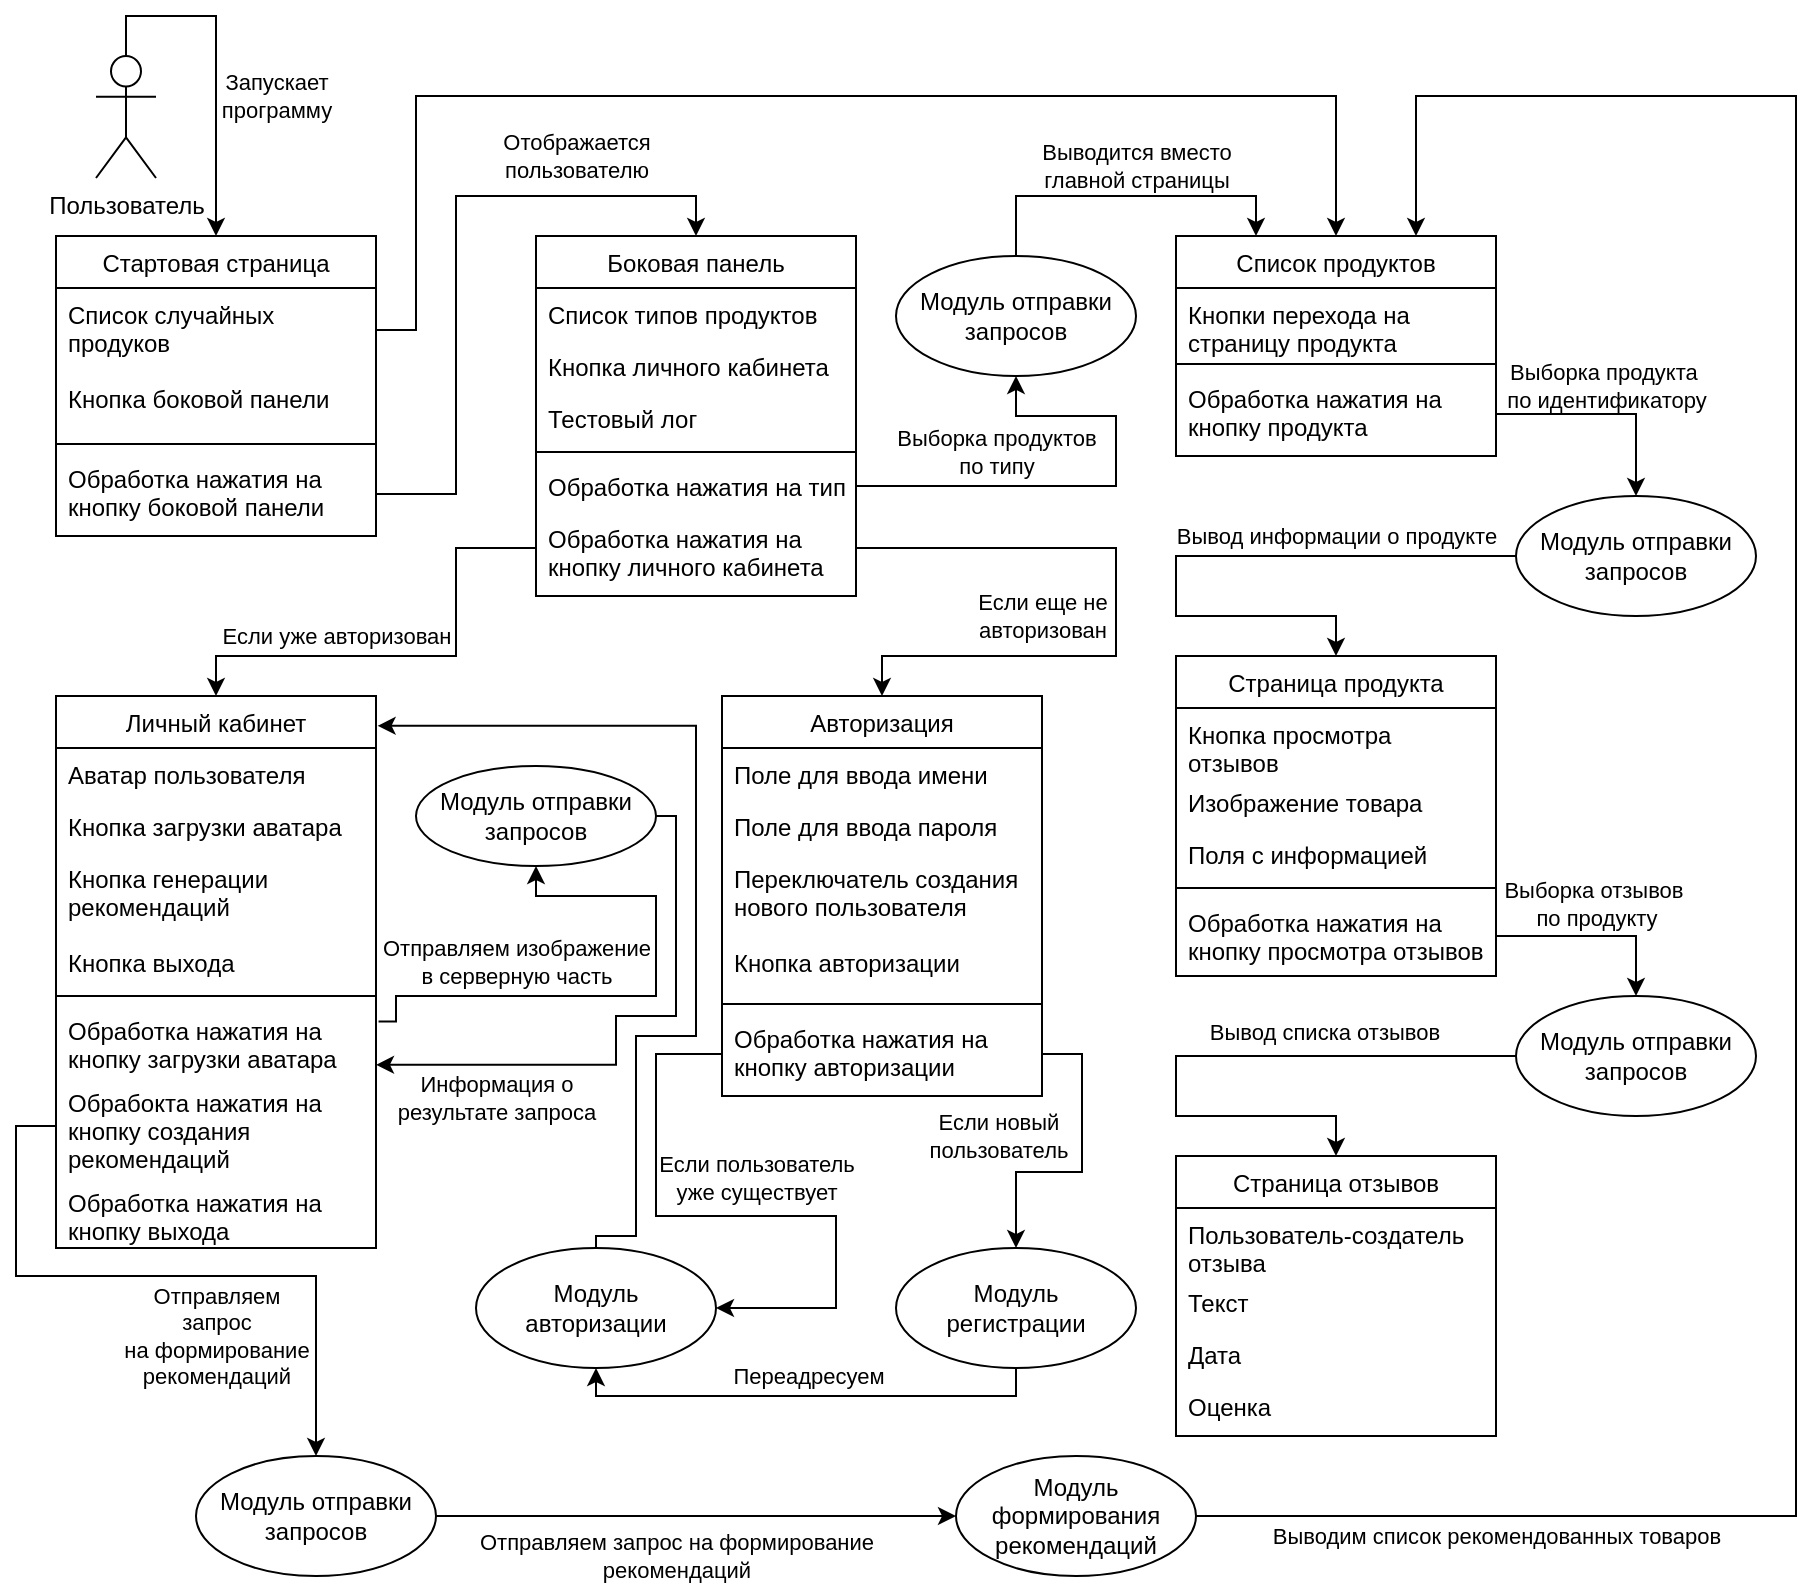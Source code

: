 <mxfile version="16.0.0" type="device"><diagram id="C5RBs43oDa-KdzZeNtuy" name="Page-1"><mxGraphModel dx="2545" dy="721" grid="1" gridSize="10" guides="1" tooltips="1" connect="1" arrows="1" fold="1" page="1" pageScale="1" pageWidth="827" pageHeight="1169" math="0" shadow="0"><root><mxCell id="WIyWlLk6GJQsqaUBKTNV-0"/><mxCell id="WIyWlLk6GJQsqaUBKTNV-1" parent="WIyWlLk6GJQsqaUBKTNV-0"/><mxCell id="OtaT8sI5rVnkfPS5aznP-3" style="edgeStyle=orthogonalEdgeStyle;rounded=0;orthogonalLoop=1;jettySize=auto;html=1;exitX=0.5;exitY=0;exitDx=0;exitDy=0;entryX=0.25;entryY=0;entryDx=0;entryDy=0;" edge="1" parent="WIyWlLk6GJQsqaUBKTNV-1" source="OtaT8sI5rVnkfPS5aznP-96" target="zkfFHV4jXpPFQw0GAbJ--6"><mxGeometry relative="1" as="geometry"><Array as="points"><mxPoint x="480" y="100"/><mxPoint x="600" y="100"/></Array></mxGeometry></mxCell><mxCell id="OtaT8sI5rVnkfPS5aznP-88" value="Выводится вместо &lt;br&gt;главной страницы" style="edgeLabel;html=1;align=center;verticalAlign=middle;resizable=0;points=[];" vertex="1" connectable="0" parent="OtaT8sI5rVnkfPS5aznP-3"><mxGeometry x="0.387" y="-2" relative="1" as="geometry"><mxPoint x="-28" y="-17" as="offset"/></mxGeometry></mxCell><mxCell id="zkfFHV4jXpPFQw0GAbJ--0" value="Боковая панель&#10;" style="swimlane;fontStyle=0;align=center;verticalAlign=top;childLayout=stackLayout;horizontal=1;startSize=26;horizontalStack=0;resizeParent=1;resizeLast=0;collapsible=1;marginBottom=0;rounded=0;shadow=0;strokeWidth=1;" parent="WIyWlLk6GJQsqaUBKTNV-1" vertex="1"><mxGeometry x="240" y="120" width="160" height="180" as="geometry"><mxRectangle x="230" y="140" width="160" height="26" as="alternateBounds"/></mxGeometry></mxCell><mxCell id="zkfFHV4jXpPFQw0GAbJ--1" value="Список типов продуктов" style="text;align=left;verticalAlign=top;spacingLeft=4;spacingRight=4;overflow=hidden;rotatable=0;points=[[0,0.5],[1,0.5]];portConstraint=eastwest;" parent="zkfFHV4jXpPFQw0GAbJ--0" vertex="1"><mxGeometry y="26" width="160" height="26" as="geometry"/></mxCell><mxCell id="OtaT8sI5rVnkfPS5aznP-1" value="Кнопка личного кабинета" style="text;align=left;verticalAlign=top;spacingLeft=4;spacingRight=4;overflow=hidden;rotatable=0;points=[[0,0.5],[1,0.5]];portConstraint=eastwest;rounded=0;shadow=0;html=0;" vertex="1" parent="zkfFHV4jXpPFQw0GAbJ--0"><mxGeometry y="52" width="160" height="26" as="geometry"/></mxCell><mxCell id="zkfFHV4jXpPFQw0GAbJ--3" value="Тестовый лог" style="text;align=left;verticalAlign=top;spacingLeft=4;spacingRight=4;overflow=hidden;rotatable=0;points=[[0,0.5],[1,0.5]];portConstraint=eastwest;rounded=0;shadow=0;html=0;" parent="zkfFHV4jXpPFQw0GAbJ--0" vertex="1"><mxGeometry y="78" width="160" height="26" as="geometry"/></mxCell><mxCell id="zkfFHV4jXpPFQw0GAbJ--4" value="" style="line;html=1;strokeWidth=1;align=left;verticalAlign=middle;spacingTop=-1;spacingLeft=3;spacingRight=3;rotatable=0;labelPosition=right;points=[];portConstraint=eastwest;" parent="zkfFHV4jXpPFQw0GAbJ--0" vertex="1"><mxGeometry y="104" width="160" height="8" as="geometry"/></mxCell><mxCell id="zkfFHV4jXpPFQw0GAbJ--5" value="Обработка нажатия на тип" style="text;align=left;verticalAlign=top;spacingLeft=4;spacingRight=4;overflow=hidden;rotatable=0;points=[[0,0.5],[1,0.5]];portConstraint=eastwest;" parent="zkfFHV4jXpPFQw0GAbJ--0" vertex="1"><mxGeometry y="112" width="160" height="26" as="geometry"/></mxCell><mxCell id="OtaT8sI5rVnkfPS5aznP-2" value="Обработка нажатия на &#10;кнопку личного кабинета" style="text;align=left;verticalAlign=top;spacingLeft=4;spacingRight=4;overflow=hidden;rotatable=0;points=[[0,0.5],[1,0.5]];portConstraint=eastwest;" vertex="1" parent="zkfFHV4jXpPFQw0GAbJ--0"><mxGeometry y="138" width="160" height="36" as="geometry"/></mxCell><mxCell id="zkfFHV4jXpPFQw0GAbJ--6" value="Список продуктов" style="swimlane;fontStyle=0;align=center;verticalAlign=top;childLayout=stackLayout;horizontal=1;startSize=26;horizontalStack=0;resizeParent=1;resizeLast=0;collapsible=1;marginBottom=0;rounded=0;shadow=0;strokeWidth=1;" parent="WIyWlLk6GJQsqaUBKTNV-1" vertex="1"><mxGeometry x="560" y="120" width="160" height="110" as="geometry"><mxRectangle x="220" y="292" width="160" height="26" as="alternateBounds"/></mxGeometry></mxCell><mxCell id="zkfFHV4jXpPFQw0GAbJ--7" value="Кнопки перехода на &#10;страницу продукта" style="text;align=left;verticalAlign=top;spacingLeft=4;spacingRight=4;overflow=hidden;rotatable=0;points=[[0,0.5],[1,0.5]];portConstraint=eastwest;" parent="zkfFHV4jXpPFQw0GAbJ--6" vertex="1"><mxGeometry y="26" width="160" height="34" as="geometry"/></mxCell><mxCell id="zkfFHV4jXpPFQw0GAbJ--9" value="" style="line;html=1;strokeWidth=1;align=left;verticalAlign=middle;spacingTop=-1;spacingLeft=3;spacingRight=3;rotatable=0;labelPosition=right;points=[];portConstraint=eastwest;" parent="zkfFHV4jXpPFQw0GAbJ--6" vertex="1"><mxGeometry y="60" width="160" height="8" as="geometry"/></mxCell><mxCell id="zkfFHV4jXpPFQw0GAbJ--10" value="Обработка нажатия на &#10;кнопку продукта" style="text;align=left;verticalAlign=top;spacingLeft=4;spacingRight=4;overflow=hidden;rotatable=0;points=[[0,0.5],[1,0.5]];portConstraint=eastwest;fontStyle=0" parent="zkfFHV4jXpPFQw0GAbJ--6" vertex="1"><mxGeometry y="68" width="160" height="42" as="geometry"/></mxCell><mxCell id="zkfFHV4jXpPFQw0GAbJ--13" value="Страница продукта" style="swimlane;fontStyle=0;align=center;verticalAlign=top;childLayout=stackLayout;horizontal=1;startSize=26;horizontalStack=0;resizeParent=1;resizeLast=0;collapsible=1;marginBottom=0;rounded=0;shadow=0;strokeWidth=1;" parent="WIyWlLk6GJQsqaUBKTNV-1" vertex="1"><mxGeometry x="560" y="330" width="160" height="160" as="geometry"><mxRectangle x="340" y="380" width="170" height="26" as="alternateBounds"/></mxGeometry></mxCell><mxCell id="zkfFHV4jXpPFQw0GAbJ--14" value="Кнопка просмотра &#10;отзывов" style="text;align=left;verticalAlign=top;spacingLeft=4;spacingRight=4;overflow=hidden;rotatable=0;points=[[0,0.5],[1,0.5]];portConstraint=eastwest;" parent="zkfFHV4jXpPFQw0GAbJ--13" vertex="1"><mxGeometry y="26" width="160" height="34" as="geometry"/></mxCell><mxCell id="OtaT8sI5rVnkfPS5aznP-5" value="Изображение товара" style="text;align=left;verticalAlign=top;spacingLeft=4;spacingRight=4;overflow=hidden;rotatable=0;points=[[0,0.5],[1,0.5]];portConstraint=eastwest;" vertex="1" parent="zkfFHV4jXpPFQw0GAbJ--13"><mxGeometry y="60" width="160" height="26" as="geometry"/></mxCell><mxCell id="OtaT8sI5rVnkfPS5aznP-6" value="Поля с информацией " style="text;align=left;verticalAlign=top;spacingLeft=4;spacingRight=4;overflow=hidden;rotatable=0;points=[[0,0.5],[1,0.5]];portConstraint=eastwest;" vertex="1" parent="zkfFHV4jXpPFQw0GAbJ--13"><mxGeometry y="86" width="160" height="26" as="geometry"/></mxCell><mxCell id="zkfFHV4jXpPFQw0GAbJ--15" value="" style="line;html=1;strokeWidth=1;align=left;verticalAlign=middle;spacingTop=-1;spacingLeft=3;spacingRight=3;rotatable=0;labelPosition=right;points=[];portConstraint=eastwest;" parent="zkfFHV4jXpPFQw0GAbJ--13" vertex="1"><mxGeometry y="112" width="160" height="8" as="geometry"/></mxCell><mxCell id="OtaT8sI5rVnkfPS5aznP-46" value="Обработка нажатия на &#10;кнопку просмотра отзывов" style="text;align=left;verticalAlign=top;spacingLeft=4;spacingRight=4;overflow=hidden;rotatable=0;points=[[0,0.5],[1,0.5]];portConstraint=eastwest;" vertex="1" parent="zkfFHV4jXpPFQw0GAbJ--13"><mxGeometry y="120" width="160" height="40" as="geometry"/></mxCell><mxCell id="zkfFHV4jXpPFQw0GAbJ--17" value="Личный кабинет" style="swimlane;fontStyle=0;align=center;verticalAlign=top;childLayout=stackLayout;horizontal=1;startSize=26;horizontalStack=0;resizeParent=1;resizeLast=0;collapsible=1;marginBottom=0;rounded=0;shadow=0;strokeWidth=1;" parent="WIyWlLk6GJQsqaUBKTNV-1" vertex="1"><mxGeometry y="350" width="160" height="276" as="geometry"><mxRectangle x="550" y="140" width="160" height="26" as="alternateBounds"/></mxGeometry></mxCell><mxCell id="zkfFHV4jXpPFQw0GAbJ--18" value="Аватар пользователя" style="text;align=left;verticalAlign=top;spacingLeft=4;spacingRight=4;overflow=hidden;rotatable=0;points=[[0,0.5],[1,0.5]];portConstraint=eastwest;" parent="zkfFHV4jXpPFQw0GAbJ--17" vertex="1"><mxGeometry y="26" width="160" height="26" as="geometry"/></mxCell><mxCell id="zkfFHV4jXpPFQw0GAbJ--19" value="Кнопка загрузки аватара" style="text;align=left;verticalAlign=top;spacingLeft=4;spacingRight=4;overflow=hidden;rotatable=0;points=[[0,0.5],[1,0.5]];portConstraint=eastwest;rounded=0;shadow=0;html=0;" parent="zkfFHV4jXpPFQw0GAbJ--17" vertex="1"><mxGeometry y="52" width="160" height="26" as="geometry"/></mxCell><mxCell id="zkfFHV4jXpPFQw0GAbJ--20" value="Кнопка генерации &#10;рекомендаций" style="text;align=left;verticalAlign=top;spacingLeft=4;spacingRight=4;overflow=hidden;rotatable=0;points=[[0,0.5],[1,0.5]];portConstraint=eastwest;rounded=0;shadow=0;html=0;" parent="zkfFHV4jXpPFQw0GAbJ--17" vertex="1"><mxGeometry y="78" width="160" height="42" as="geometry"/></mxCell><mxCell id="zkfFHV4jXpPFQw0GAbJ--21" value="Кнопка выхода" style="text;align=left;verticalAlign=top;spacingLeft=4;spacingRight=4;overflow=hidden;rotatable=0;points=[[0,0.5],[1,0.5]];portConstraint=eastwest;rounded=0;shadow=0;html=0;" parent="zkfFHV4jXpPFQw0GAbJ--17" vertex="1"><mxGeometry y="120" width="160" height="26" as="geometry"/></mxCell><mxCell id="zkfFHV4jXpPFQw0GAbJ--23" value="" style="line;html=1;strokeWidth=1;align=left;verticalAlign=middle;spacingTop=-1;spacingLeft=3;spacingRight=3;rotatable=0;labelPosition=right;points=[];portConstraint=eastwest;" parent="zkfFHV4jXpPFQw0GAbJ--17" vertex="1"><mxGeometry y="146" width="160" height="8" as="geometry"/></mxCell><mxCell id="zkfFHV4jXpPFQw0GAbJ--24" value="Обработка нажатия на &#10;кнопку загрузки аватара" style="text;align=left;verticalAlign=top;spacingLeft=4;spacingRight=4;overflow=hidden;rotatable=0;points=[[0,0.5],[1,0.5]];portConstraint=eastwest;" parent="zkfFHV4jXpPFQw0GAbJ--17" vertex="1"><mxGeometry y="154" width="160" height="36" as="geometry"/></mxCell><mxCell id="zkfFHV4jXpPFQw0GAbJ--25" value="Обрабокта нажатия на&#10;кнопку создания &#10;рекомендаций" style="text;align=left;verticalAlign=top;spacingLeft=4;spacingRight=4;overflow=hidden;rotatable=0;points=[[0,0.5],[1,0.5]];portConstraint=eastwest;" parent="zkfFHV4jXpPFQw0GAbJ--17" vertex="1"><mxGeometry y="190" width="160" height="50" as="geometry"/></mxCell><mxCell id="OtaT8sI5rVnkfPS5aznP-39" value="Обработка нажатия на&#10;кнопку выхода" style="text;align=left;verticalAlign=top;spacingLeft=4;spacingRight=4;overflow=hidden;rotatable=0;points=[[0,0.5],[1,0.5]];portConstraint=eastwest;" vertex="1" parent="zkfFHV4jXpPFQw0GAbJ--17"><mxGeometry y="240" width="160" height="36" as="geometry"/></mxCell><mxCell id="OtaT8sI5rVnkfPS5aznP-7" value="Стартовая страница" style="swimlane;fontStyle=0;align=center;verticalAlign=top;childLayout=stackLayout;horizontal=1;startSize=26;horizontalStack=0;resizeParent=1;resizeLast=0;collapsible=1;marginBottom=0;rounded=0;shadow=0;strokeWidth=1;" vertex="1" parent="WIyWlLk6GJQsqaUBKTNV-1"><mxGeometry y="120" width="160" height="150" as="geometry"><mxRectangle x="220" y="292" width="160" height="26" as="alternateBounds"/></mxGeometry></mxCell><mxCell id="OtaT8sI5rVnkfPS5aznP-10" value="Список случайных &#10;продуков" style="text;align=left;verticalAlign=top;spacingLeft=4;spacingRight=4;overflow=hidden;rotatable=0;points=[[0,0.5],[1,0.5]];portConstraint=eastwest;fontStyle=0" vertex="1" parent="OtaT8sI5rVnkfPS5aznP-7"><mxGeometry y="26" width="160" height="42" as="geometry"/></mxCell><mxCell id="OtaT8sI5rVnkfPS5aznP-14" value="Кнопка боковой панели" style="text;align=left;verticalAlign=top;spacingLeft=4;spacingRight=4;overflow=hidden;rotatable=0;points=[[0,0.5],[1,0.5]];portConstraint=eastwest;fontStyle=0" vertex="1" parent="OtaT8sI5rVnkfPS5aznP-7"><mxGeometry y="68" width="160" height="32" as="geometry"/></mxCell><mxCell id="OtaT8sI5rVnkfPS5aznP-17" value="" style="line;html=1;strokeWidth=1;align=left;verticalAlign=middle;spacingTop=-1;spacingLeft=3;spacingRight=3;rotatable=0;labelPosition=right;points=[];portConstraint=eastwest;" vertex="1" parent="OtaT8sI5rVnkfPS5aznP-7"><mxGeometry y="100" width="160" height="8" as="geometry"/></mxCell><mxCell id="OtaT8sI5rVnkfPS5aznP-15" value="Обработка нажатия на&#10;кнопку боковой панели" style="text;align=left;verticalAlign=top;spacingLeft=4;spacingRight=4;overflow=hidden;rotatable=0;points=[[0,0.5],[1,0.5]];portConstraint=eastwest;fontStyle=0" vertex="1" parent="OtaT8sI5rVnkfPS5aznP-7"><mxGeometry y="108" width="160" height="42" as="geometry"/></mxCell><mxCell id="OtaT8sI5rVnkfPS5aznP-22" style="edgeStyle=orthogonalEdgeStyle;rounded=0;orthogonalLoop=1;jettySize=auto;html=1;exitX=0.5;exitY=0;exitDx=0;exitDy=0;exitPerimeter=0;entryX=0.5;entryY=0;entryDx=0;entryDy=0;" edge="1" parent="WIyWlLk6GJQsqaUBKTNV-1" source="OtaT8sI5rVnkfPS5aznP-11" target="OtaT8sI5rVnkfPS5aznP-7"><mxGeometry relative="1" as="geometry"/></mxCell><mxCell id="OtaT8sI5rVnkfPS5aznP-85" value="Запускает &lt;br&gt;программу" style="edgeLabel;html=1;align=center;verticalAlign=middle;resizable=0;points=[];" vertex="1" connectable="0" parent="OtaT8sI5rVnkfPS5aznP-22"><mxGeometry x="0.419" relative="1" as="geometry"><mxPoint x="30" y="-19" as="offset"/></mxGeometry></mxCell><mxCell id="OtaT8sI5rVnkfPS5aznP-11" value="Пользователь" style="shape=umlActor;verticalLabelPosition=bottom;verticalAlign=top;html=1;outlineConnect=0;" vertex="1" parent="WIyWlLk6GJQsqaUBKTNV-1"><mxGeometry x="20" y="30" width="30" height="61" as="geometry"/></mxCell><mxCell id="OtaT8sI5rVnkfPS5aznP-18" style="edgeStyle=orthogonalEdgeStyle;rounded=0;orthogonalLoop=1;jettySize=auto;html=1;entryX=0.5;entryY=0;entryDx=0;entryDy=0;exitX=1;exitY=0.5;exitDx=0;exitDy=0;" edge="1" parent="WIyWlLk6GJQsqaUBKTNV-1" source="OtaT8sI5rVnkfPS5aznP-15" target="zkfFHV4jXpPFQw0GAbJ--0"><mxGeometry relative="1" as="geometry"><mxPoint x="220" y="290" as="sourcePoint"/><Array as="points"><mxPoint x="200" y="249"/><mxPoint x="200" y="100"/><mxPoint x="320" y="100"/></Array></mxGeometry></mxCell><mxCell id="OtaT8sI5rVnkfPS5aznP-87" value="Отображается &lt;br&gt;пользователю" style="edgeLabel;html=1;align=center;verticalAlign=middle;resizable=0;points=[];" vertex="1" connectable="0" parent="OtaT8sI5rVnkfPS5aznP-18"><mxGeometry x="0.414" y="-1" relative="1" as="geometry"><mxPoint x="16" y="-21" as="offset"/></mxGeometry></mxCell><mxCell id="OtaT8sI5rVnkfPS5aznP-24" value="Авторизация" style="swimlane;fontStyle=0;align=center;verticalAlign=top;childLayout=stackLayout;horizontal=1;startSize=26;horizontalStack=0;resizeParent=1;resizeLast=0;collapsible=1;marginBottom=0;rounded=0;shadow=0;strokeWidth=1;" vertex="1" parent="WIyWlLk6GJQsqaUBKTNV-1"><mxGeometry x="333" y="350" width="160" height="200" as="geometry"><mxRectangle x="340" y="380" width="170" height="26" as="alternateBounds"/></mxGeometry></mxCell><mxCell id="OtaT8sI5rVnkfPS5aznP-25" value="Поле для ввода имени" style="text;align=left;verticalAlign=top;spacingLeft=4;spacingRight=4;overflow=hidden;rotatable=0;points=[[0,0.5],[1,0.5]];portConstraint=eastwest;" vertex="1" parent="OtaT8sI5rVnkfPS5aznP-24"><mxGeometry y="26" width="160" height="26" as="geometry"/></mxCell><mxCell id="OtaT8sI5rVnkfPS5aznP-26" value="Поле для ввода пароля" style="text;align=left;verticalAlign=top;spacingLeft=4;spacingRight=4;overflow=hidden;rotatable=0;points=[[0,0.5],[1,0.5]];portConstraint=eastwest;" vertex="1" parent="OtaT8sI5rVnkfPS5aznP-24"><mxGeometry y="52" width="160" height="26" as="geometry"/></mxCell><mxCell id="OtaT8sI5rVnkfPS5aznP-27" value="Переключатель создания &#10;нового пользователя" style="text;align=left;verticalAlign=top;spacingLeft=4;spacingRight=4;overflow=hidden;rotatable=0;points=[[0,0.5],[1,0.5]];portConstraint=eastwest;" vertex="1" parent="OtaT8sI5rVnkfPS5aznP-24"><mxGeometry y="78" width="160" height="42" as="geometry"/></mxCell><mxCell id="OtaT8sI5rVnkfPS5aznP-30" value="Кнопка авторизации" style="text;align=left;verticalAlign=top;spacingLeft=4;spacingRight=4;overflow=hidden;rotatable=0;points=[[0,0.5],[1,0.5]];portConstraint=eastwest;" vertex="1" parent="OtaT8sI5rVnkfPS5aznP-24"><mxGeometry y="120" width="160" height="30" as="geometry"/></mxCell><mxCell id="OtaT8sI5rVnkfPS5aznP-28" value="" style="line;html=1;strokeWidth=1;align=left;verticalAlign=middle;spacingTop=-1;spacingLeft=3;spacingRight=3;rotatable=0;labelPosition=right;points=[];portConstraint=eastwest;" vertex="1" parent="OtaT8sI5rVnkfPS5aznP-24"><mxGeometry y="150" width="160" height="8" as="geometry"/></mxCell><mxCell id="OtaT8sI5rVnkfPS5aznP-36" value="Обработка нажатия на &#10;кнопку авторизации" style="text;align=left;verticalAlign=top;spacingLeft=4;spacingRight=4;overflow=hidden;rotatable=0;points=[[0,0.5],[1,0.5]];portConstraint=eastwest;" vertex="1" parent="OtaT8sI5rVnkfPS5aznP-24"><mxGeometry y="158" width="160" height="42" as="geometry"/></mxCell><mxCell id="OtaT8sI5rVnkfPS5aznP-31" value="" style="endArrow=classic;html=1;rounded=0;exitX=1;exitY=0.5;exitDx=0;exitDy=0;entryX=0.5;entryY=0;entryDx=0;entryDy=0;" edge="1" parent="WIyWlLk6GJQsqaUBKTNV-1" source="OtaT8sI5rVnkfPS5aznP-2" target="OtaT8sI5rVnkfPS5aznP-24"><mxGeometry width="50" height="50" relative="1" as="geometry"><mxPoint x="600" y="540" as="sourcePoint"/><mxPoint x="650" y="490" as="targetPoint"/><Array as="points"><mxPoint x="530" y="276"/><mxPoint x="530" y="300"/><mxPoint x="530" y="330"/><mxPoint x="413" y="330"/></Array></mxGeometry></mxCell><mxCell id="OtaT8sI5rVnkfPS5aznP-33" value="Если еще не &lt;br&gt;авторизован" style="edgeLabel;html=1;align=center;verticalAlign=middle;resizable=0;points=[];" vertex="1" connectable="0" parent="OtaT8sI5rVnkfPS5aznP-31"><mxGeometry x="-0.166" y="-1" relative="1" as="geometry"><mxPoint x="-36" y="30" as="offset"/></mxGeometry></mxCell><mxCell id="OtaT8sI5rVnkfPS5aznP-34" style="edgeStyle=orthogonalEdgeStyle;rounded=0;orthogonalLoop=1;jettySize=auto;html=1;exitX=0;exitY=0.5;exitDx=0;exitDy=0;entryX=0.5;entryY=0;entryDx=0;entryDy=0;" edge="1" parent="WIyWlLk6GJQsqaUBKTNV-1" source="OtaT8sI5rVnkfPS5aznP-2" target="zkfFHV4jXpPFQw0GAbJ--17"><mxGeometry relative="1" as="geometry"><mxPoint x="50" y="330" as="targetPoint"/><Array as="points"><mxPoint x="200" y="276"/><mxPoint x="200" y="330"/><mxPoint x="80" y="330"/></Array></mxGeometry></mxCell><mxCell id="OtaT8sI5rVnkfPS5aznP-35" value="Если уже авторизован" style="edgeLabel;html=1;align=center;verticalAlign=middle;resizable=0;points=[];" vertex="1" connectable="0" parent="OtaT8sI5rVnkfPS5aznP-34"><mxGeometry x="0.155" y="1" relative="1" as="geometry"><mxPoint x="-19" y="-11" as="offset"/></mxGeometry></mxCell><mxCell id="OtaT8sI5rVnkfPS5aznP-55" style="edgeStyle=orthogonalEdgeStyle;rounded=0;orthogonalLoop=1;jettySize=auto;html=1;exitX=1;exitY=0.5;exitDx=0;exitDy=0;entryX=1;entryY=0.844;entryDx=0;entryDy=0;entryPerimeter=0;" edge="1" parent="WIyWlLk6GJQsqaUBKTNV-1" source="OtaT8sI5rVnkfPS5aznP-40" target="zkfFHV4jXpPFQw0GAbJ--24"><mxGeometry relative="1" as="geometry"><Array as="points"><mxPoint x="310" y="410"/><mxPoint x="310" y="510"/><mxPoint x="280" y="510"/><mxPoint x="280" y="534"/></Array></mxGeometry></mxCell><mxCell id="OtaT8sI5rVnkfPS5aznP-76" value="Информация о &lt;br&gt;результате запроса" style="edgeLabel;html=1;align=center;verticalAlign=middle;resizable=0;points=[];labelBackgroundColor=none;" vertex="1" connectable="0" parent="OtaT8sI5rVnkfPS5aznP-55"><mxGeometry x="-0.406" y="-2" relative="1" as="geometry"><mxPoint x="-88" y="66" as="offset"/></mxGeometry></mxCell><mxCell id="OtaT8sI5rVnkfPS5aznP-40" value="Модуль отправки запросов" style="ellipse;whiteSpace=wrap;html=1;" vertex="1" parent="WIyWlLk6GJQsqaUBKTNV-1"><mxGeometry x="180" y="385" width="120" height="50" as="geometry"/></mxCell><mxCell id="OtaT8sI5rVnkfPS5aznP-41" style="edgeStyle=orthogonalEdgeStyle;rounded=0;orthogonalLoop=1;jettySize=auto;html=1;exitX=1.008;exitY=0.244;exitDx=0;exitDy=0;entryX=0.5;entryY=1;entryDx=0;entryDy=0;exitPerimeter=0;" edge="1" parent="WIyWlLk6GJQsqaUBKTNV-1" source="zkfFHV4jXpPFQw0GAbJ--24" target="OtaT8sI5rVnkfPS5aznP-40"><mxGeometry relative="1" as="geometry"><Array as="points"><mxPoint x="170" y="513"/><mxPoint x="170" y="500"/><mxPoint x="300" y="500"/><mxPoint x="300" y="450"/><mxPoint x="240" y="450"/></Array></mxGeometry></mxCell><mxCell id="OtaT8sI5rVnkfPS5aznP-75" value="Отправляем изображение &lt;br&gt;в серверную часть" style="edgeLabel;html=1;align=center;verticalAlign=middle;resizable=0;points=[];labelBackgroundColor=none;" vertex="1" connectable="0" parent="OtaT8sI5rVnkfPS5aznP-41"><mxGeometry x="-0.526" y="2" relative="1" as="geometry"><mxPoint x="16" y="-15" as="offset"/></mxGeometry></mxCell><mxCell id="OtaT8sI5rVnkfPS5aznP-47" value="Страница отзывов" style="swimlane;fontStyle=0;align=center;verticalAlign=top;childLayout=stackLayout;horizontal=1;startSize=26;horizontalStack=0;resizeParent=1;resizeLast=0;collapsible=1;marginBottom=0;rounded=0;shadow=0;strokeWidth=1;" vertex="1" parent="WIyWlLk6GJQsqaUBKTNV-1"><mxGeometry x="560" y="580" width="160" height="140" as="geometry"><mxRectangle x="340" y="380" width="170" height="26" as="alternateBounds"/></mxGeometry></mxCell><mxCell id="OtaT8sI5rVnkfPS5aznP-48" value="Пользователь-создатель&#10;отзыва" style="text;align=left;verticalAlign=top;spacingLeft=4;spacingRight=4;overflow=hidden;rotatable=0;points=[[0,0.5],[1,0.5]];portConstraint=eastwest;" vertex="1" parent="OtaT8sI5rVnkfPS5aznP-47"><mxGeometry y="26" width="160" height="34" as="geometry"/></mxCell><mxCell id="OtaT8sI5rVnkfPS5aznP-49" value="Текст" style="text;align=left;verticalAlign=top;spacingLeft=4;spacingRight=4;overflow=hidden;rotatable=0;points=[[0,0.5],[1,0.5]];portConstraint=eastwest;" vertex="1" parent="OtaT8sI5rVnkfPS5aznP-47"><mxGeometry y="60" width="160" height="26" as="geometry"/></mxCell><mxCell id="OtaT8sI5rVnkfPS5aznP-50" value="Дата" style="text;align=left;verticalAlign=top;spacingLeft=4;spacingRight=4;overflow=hidden;rotatable=0;points=[[0,0.5],[1,0.5]];portConstraint=eastwest;" vertex="1" parent="OtaT8sI5rVnkfPS5aznP-47"><mxGeometry y="86" width="160" height="26" as="geometry"/></mxCell><mxCell id="OtaT8sI5rVnkfPS5aznP-53" value="Оценка" style="text;align=left;verticalAlign=top;spacingLeft=4;spacingRight=4;overflow=hidden;rotatable=0;points=[[0,0.5],[1,0.5]];portConstraint=eastwest;" vertex="1" parent="OtaT8sI5rVnkfPS5aznP-47"><mxGeometry y="112" width="160" height="26" as="geometry"/></mxCell><mxCell id="OtaT8sI5rVnkfPS5aznP-59" style="edgeStyle=orthogonalEdgeStyle;rounded=0;orthogonalLoop=1;jettySize=auto;html=1;exitX=1;exitY=0.5;exitDx=0;exitDy=0;entryX=0;entryY=0.5;entryDx=0;entryDy=0;" edge="1" parent="WIyWlLk6GJQsqaUBKTNV-1" source="OtaT8sI5rVnkfPS5aznP-56" target="OtaT8sI5rVnkfPS5aznP-58"><mxGeometry relative="1" as="geometry"/></mxCell><mxCell id="OtaT8sI5rVnkfPS5aznP-81" value="Отправляем запрос на формирование&lt;br&gt;рекомендаций" style="edgeLabel;html=1;align=center;verticalAlign=middle;resizable=0;points=[];" vertex="1" connectable="0" parent="OtaT8sI5rVnkfPS5aznP-59"><mxGeometry x="-0.234" y="1" relative="1" as="geometry"><mxPoint x="20" y="21" as="offset"/></mxGeometry></mxCell><mxCell id="OtaT8sI5rVnkfPS5aznP-56" value="Модуль отправки запросов" style="ellipse;whiteSpace=wrap;html=1;" vertex="1" parent="WIyWlLk6GJQsqaUBKTNV-1"><mxGeometry x="70" y="730" width="120" height="60" as="geometry"/></mxCell><mxCell id="OtaT8sI5rVnkfPS5aznP-60" style="edgeStyle=orthogonalEdgeStyle;rounded=0;orthogonalLoop=1;jettySize=auto;html=1;exitX=1;exitY=0.5;exitDx=0;exitDy=0;entryX=0.75;entryY=0;entryDx=0;entryDy=0;" edge="1" parent="WIyWlLk6GJQsqaUBKTNV-1" source="OtaT8sI5rVnkfPS5aznP-58" target="zkfFHV4jXpPFQw0GAbJ--6"><mxGeometry relative="1" as="geometry"><mxPoint x="940" y="390" as="targetPoint"/><Array as="points"><mxPoint x="870" y="760"/><mxPoint x="870" y="50"/><mxPoint x="680" y="50"/></Array></mxGeometry></mxCell><mxCell id="OtaT8sI5rVnkfPS5aznP-82" value="Выводим список рекомендованных товаров" style="edgeLabel;html=1;align=center;verticalAlign=middle;resizable=0;points=[];" vertex="1" connectable="0" parent="OtaT8sI5rVnkfPS5aznP-60"><mxGeometry x="-0.797" relative="1" as="geometry"><mxPoint x="21" y="10" as="offset"/></mxGeometry></mxCell><mxCell id="OtaT8sI5rVnkfPS5aznP-58" value="Модуль формирования рекомендаций" style="ellipse;whiteSpace=wrap;html=1;" vertex="1" parent="WIyWlLk6GJQsqaUBKTNV-1"><mxGeometry x="450" y="730" width="120" height="60" as="geometry"/></mxCell><mxCell id="OtaT8sI5rVnkfPS5aznP-79" style="edgeStyle=orthogonalEdgeStyle;rounded=0;orthogonalLoop=1;jettySize=auto;html=1;exitX=0.5;exitY=0;exitDx=0;exitDy=0;entryX=1.005;entryY=0.054;entryDx=0;entryDy=0;entryPerimeter=0;" edge="1" parent="WIyWlLk6GJQsqaUBKTNV-1" source="OtaT8sI5rVnkfPS5aznP-61" target="zkfFHV4jXpPFQw0GAbJ--17"><mxGeometry relative="1" as="geometry"><Array as="points"><mxPoint x="270" y="620"/><mxPoint x="290" y="620"/><mxPoint x="290" y="520"/><mxPoint x="320" y="520"/><mxPoint x="320" y="365"/></Array></mxGeometry></mxCell><mxCell id="OtaT8sI5rVnkfPS5aznP-61" value="Модуль &lt;br&gt;авторизации" style="ellipse;whiteSpace=wrap;html=1;" vertex="1" parent="WIyWlLk6GJQsqaUBKTNV-1"><mxGeometry x="210" y="626" width="120" height="60" as="geometry"/></mxCell><mxCell id="OtaT8sI5rVnkfPS5aznP-62" value="Модуль &lt;br&gt;регистрации" style="ellipse;whiteSpace=wrap;html=1;" vertex="1" parent="WIyWlLk6GJQsqaUBKTNV-1"><mxGeometry x="420" y="626" width="120" height="60" as="geometry"/></mxCell><mxCell id="OtaT8sI5rVnkfPS5aznP-63" style="edgeStyle=orthogonalEdgeStyle;rounded=0;orthogonalLoop=1;jettySize=auto;html=1;exitX=0;exitY=0.5;exitDx=0;exitDy=0;entryX=1;entryY=0.5;entryDx=0;entryDy=0;" edge="1" parent="WIyWlLk6GJQsqaUBKTNV-1" source="OtaT8sI5rVnkfPS5aznP-36" target="OtaT8sI5rVnkfPS5aznP-61"><mxGeometry relative="1" as="geometry"><Array as="points"><mxPoint x="300" y="529"/><mxPoint x="300" y="610"/><mxPoint x="390" y="610"/><mxPoint x="390" y="656"/></Array></mxGeometry></mxCell><mxCell id="OtaT8sI5rVnkfPS5aznP-66" value="Если пользователь&lt;br&gt;уже существует" style="edgeLabel;html=1;align=center;verticalAlign=middle;resizable=0;points=[];" vertex="1" connectable="0" parent="OtaT8sI5rVnkfPS5aznP-63"><mxGeometry x="0.436" relative="1" as="geometry"><mxPoint x="-40" y="-38" as="offset"/></mxGeometry></mxCell><mxCell id="OtaT8sI5rVnkfPS5aznP-64" style="edgeStyle=orthogonalEdgeStyle;rounded=0;orthogonalLoop=1;jettySize=auto;html=1;exitX=1;exitY=0.5;exitDx=0;exitDy=0;entryX=0.5;entryY=0;entryDx=0;entryDy=0;" edge="1" parent="WIyWlLk6GJQsqaUBKTNV-1" source="OtaT8sI5rVnkfPS5aznP-36" target="OtaT8sI5rVnkfPS5aznP-62"><mxGeometry relative="1" as="geometry"/></mxCell><mxCell id="OtaT8sI5rVnkfPS5aznP-65" value="Если новый &lt;br&gt;пользователь" style="edgeLabel;html=1;align=center;verticalAlign=middle;resizable=0;points=[];" vertex="1" connectable="0" parent="OtaT8sI5rVnkfPS5aznP-64"><mxGeometry x="0.085" relative="1" as="geometry"><mxPoint x="-40" y="-18" as="offset"/></mxGeometry></mxCell><mxCell id="OtaT8sI5rVnkfPS5aznP-77" style="edgeStyle=orthogonalEdgeStyle;rounded=0;orthogonalLoop=1;jettySize=auto;html=1;exitX=0;exitY=0.5;exitDx=0;exitDy=0;entryX=0.5;entryY=0;entryDx=0;entryDy=0;" edge="1" parent="WIyWlLk6GJQsqaUBKTNV-1" source="zkfFHV4jXpPFQw0GAbJ--25" target="OtaT8sI5rVnkfPS5aznP-56"><mxGeometry relative="1" as="geometry"><Array as="points"><mxPoint x="-20" y="565"/><mxPoint x="-20" y="640"/><mxPoint x="130" y="640"/></Array></mxGeometry></mxCell><mxCell id="OtaT8sI5rVnkfPS5aznP-80" value="Отправляем &lt;br&gt;запрос &lt;br&gt;на формирование &lt;br&gt;рекомендаций" style="edgeLabel;html=1;align=center;verticalAlign=middle;resizable=0;points=[];" vertex="1" connectable="0" parent="OtaT8sI5rVnkfPS5aznP-77"><mxGeometry x="0.146" y="1" relative="1" as="geometry"><mxPoint x="3" y="31" as="offset"/></mxGeometry></mxCell><mxCell id="OtaT8sI5rVnkfPS5aznP-78" value="" style="endArrow=classic;html=1;rounded=0;entryX=0.5;entryY=1;entryDx=0;entryDy=0;exitX=0.5;exitY=1;exitDx=0;exitDy=0;" edge="1" parent="WIyWlLk6GJQsqaUBKTNV-1" source="OtaT8sI5rVnkfPS5aznP-62" target="OtaT8sI5rVnkfPS5aznP-61"><mxGeometry width="50" height="50" relative="1" as="geometry"><mxPoint x="340" y="700" as="sourcePoint"/><mxPoint x="380" y="650" as="targetPoint"/><Array as="points"><mxPoint x="480" y="700"/><mxPoint x="410" y="700"/><mxPoint x="340" y="700"/><mxPoint x="270" y="700"/></Array></mxGeometry></mxCell><mxCell id="OtaT8sI5rVnkfPS5aznP-95" value="Переадресуем" style="edgeLabel;html=1;align=center;verticalAlign=middle;resizable=0;points=[];" vertex="1" connectable="0" parent="OtaT8sI5rVnkfPS5aznP-78"><mxGeometry x="-0.172" y="-1" relative="1" as="geometry"><mxPoint x="-20" y="-9" as="offset"/></mxGeometry></mxCell><mxCell id="OtaT8sI5rVnkfPS5aznP-92" style="edgeStyle=orthogonalEdgeStyle;rounded=0;orthogonalLoop=1;jettySize=auto;html=1;exitX=1;exitY=0.5;exitDx=0;exitDy=0;entryX=0.5;entryY=0;entryDx=0;entryDy=0;" edge="1" parent="WIyWlLk6GJQsqaUBKTNV-1" source="OtaT8sI5rVnkfPS5aznP-10" target="zkfFHV4jXpPFQw0GAbJ--6"><mxGeometry relative="1" as="geometry"><Array as="points"><mxPoint x="180" y="167"/><mxPoint x="180" y="50"/><mxPoint x="640" y="50"/></Array></mxGeometry></mxCell><mxCell id="OtaT8sI5rVnkfPS5aznP-96" value="Модуль отправки запросов" style="ellipse;whiteSpace=wrap;html=1;" vertex="1" parent="WIyWlLk6GJQsqaUBKTNV-1"><mxGeometry x="420" y="130" width="120" height="60" as="geometry"/></mxCell><mxCell id="OtaT8sI5rVnkfPS5aznP-97" style="edgeStyle=orthogonalEdgeStyle;rounded=0;orthogonalLoop=1;jettySize=auto;html=1;exitX=1;exitY=0.5;exitDx=0;exitDy=0;entryX=0.5;entryY=1;entryDx=0;entryDy=0;" edge="1" parent="WIyWlLk6GJQsqaUBKTNV-1" source="zkfFHV4jXpPFQw0GAbJ--5" target="OtaT8sI5rVnkfPS5aznP-96"><mxGeometry relative="1" as="geometry"><Array as="points"><mxPoint x="530" y="245"/><mxPoint x="530" y="210"/><mxPoint x="480" y="210"/></Array></mxGeometry></mxCell><mxCell id="OtaT8sI5rVnkfPS5aznP-98" value="Выборка продуктов &lt;br&gt;по типу" style="edgeLabel;html=1;align=center;verticalAlign=middle;resizable=0;points=[];labelBackgroundColor=none;" vertex="1" connectable="0" parent="OtaT8sI5rVnkfPS5aznP-97"><mxGeometry x="-0.198" y="1" relative="1" as="geometry"><mxPoint x="-24" y="-16" as="offset"/></mxGeometry></mxCell><mxCell id="OtaT8sI5rVnkfPS5aznP-104" style="edgeStyle=orthogonalEdgeStyle;rounded=0;orthogonalLoop=1;jettySize=auto;html=1;exitX=0;exitY=0.5;exitDx=0;exitDy=0;entryX=0.5;entryY=0;entryDx=0;entryDy=0;" edge="1" parent="WIyWlLk6GJQsqaUBKTNV-1" source="OtaT8sI5rVnkfPS5aznP-99" target="zkfFHV4jXpPFQw0GAbJ--13"><mxGeometry relative="1" as="geometry"><Array as="points"><mxPoint x="560" y="280"/><mxPoint x="560" y="310"/><mxPoint x="640" y="310"/></Array></mxGeometry></mxCell><mxCell id="OtaT8sI5rVnkfPS5aznP-106" value="Вывод информации о продукте" style="edgeLabel;html=1;align=center;verticalAlign=middle;resizable=0;points=[];labelBackgroundColor=none;" vertex="1" connectable="0" parent="OtaT8sI5rVnkfPS5aznP-104"><mxGeometry x="-0.183" y="2" relative="1" as="geometry"><mxPoint x="32" y="-12" as="offset"/></mxGeometry></mxCell><mxCell id="OtaT8sI5rVnkfPS5aznP-99" value="Модуль отправки запросов" style="ellipse;whiteSpace=wrap;html=1;" vertex="1" parent="WIyWlLk6GJQsqaUBKTNV-1"><mxGeometry x="730" y="250" width="120" height="60" as="geometry"/></mxCell><mxCell id="OtaT8sI5rVnkfPS5aznP-100" style="edgeStyle=orthogonalEdgeStyle;rounded=0;orthogonalLoop=1;jettySize=auto;html=1;exitX=1;exitY=0.5;exitDx=0;exitDy=0;entryX=0.5;entryY=0;entryDx=0;entryDy=0;" edge="1" parent="WIyWlLk6GJQsqaUBKTNV-1" source="zkfFHV4jXpPFQw0GAbJ--10" target="OtaT8sI5rVnkfPS5aznP-99"><mxGeometry relative="1" as="geometry"/></mxCell><mxCell id="OtaT8sI5rVnkfPS5aznP-101" value="Выборка продукта&amp;nbsp;&lt;br&gt;по идентификатору" style="edgeLabel;html=1;align=center;verticalAlign=middle;resizable=0;points=[];labelBackgroundColor=none;" vertex="1" connectable="0" parent="OtaT8sI5rVnkfPS5aznP-100"><mxGeometry x="-0.077" y="-1" relative="1" as="geometry"><mxPoint x="4" y="-15" as="offset"/></mxGeometry></mxCell><mxCell id="OtaT8sI5rVnkfPS5aznP-110" style="edgeStyle=orthogonalEdgeStyle;rounded=0;orthogonalLoop=1;jettySize=auto;html=1;exitX=0;exitY=0.5;exitDx=0;exitDy=0;entryX=0.5;entryY=0;entryDx=0;entryDy=0;" edge="1" parent="WIyWlLk6GJQsqaUBKTNV-1" source="OtaT8sI5rVnkfPS5aznP-107" target="OtaT8sI5rVnkfPS5aznP-47"><mxGeometry relative="1" as="geometry"><Array as="points"><mxPoint x="560" y="530"/><mxPoint x="560" y="560"/><mxPoint x="640" y="560"/></Array></mxGeometry></mxCell><mxCell id="OtaT8sI5rVnkfPS5aznP-111" value="Вывод списка отзывов" style="edgeLabel;html=1;align=center;verticalAlign=middle;resizable=0;points=[];" vertex="1" connectable="0" parent="OtaT8sI5rVnkfPS5aznP-110"><mxGeometry x="-0.296" relative="1" as="geometry"><mxPoint x="9" y="-12" as="offset"/></mxGeometry></mxCell><mxCell id="OtaT8sI5rVnkfPS5aznP-107" value="Модуль отправки запросов" style="ellipse;whiteSpace=wrap;html=1;" vertex="1" parent="WIyWlLk6GJQsqaUBKTNV-1"><mxGeometry x="730" y="500" width="120" height="60" as="geometry"/></mxCell><mxCell id="OtaT8sI5rVnkfPS5aznP-108" style="edgeStyle=orthogonalEdgeStyle;rounded=0;orthogonalLoop=1;jettySize=auto;html=1;exitX=1;exitY=0.5;exitDx=0;exitDy=0;entryX=0.5;entryY=0;entryDx=0;entryDy=0;" edge="1" parent="WIyWlLk6GJQsqaUBKTNV-1" source="OtaT8sI5rVnkfPS5aznP-46" target="OtaT8sI5rVnkfPS5aznP-107"><mxGeometry relative="1" as="geometry"/></mxCell><mxCell id="OtaT8sI5rVnkfPS5aznP-109" value="Выборка отзывов&amp;nbsp;&lt;br&gt;по продукту" style="edgeLabel;html=1;align=center;verticalAlign=middle;resizable=0;points=[];labelBackgroundColor=none;" vertex="1" connectable="0" parent="OtaT8sI5rVnkfPS5aznP-108"><mxGeometry x="0.049" y="1" relative="1" as="geometry"><mxPoint x="-3" y="-15" as="offset"/></mxGeometry></mxCell></root></mxGraphModel></diagram></mxfile>